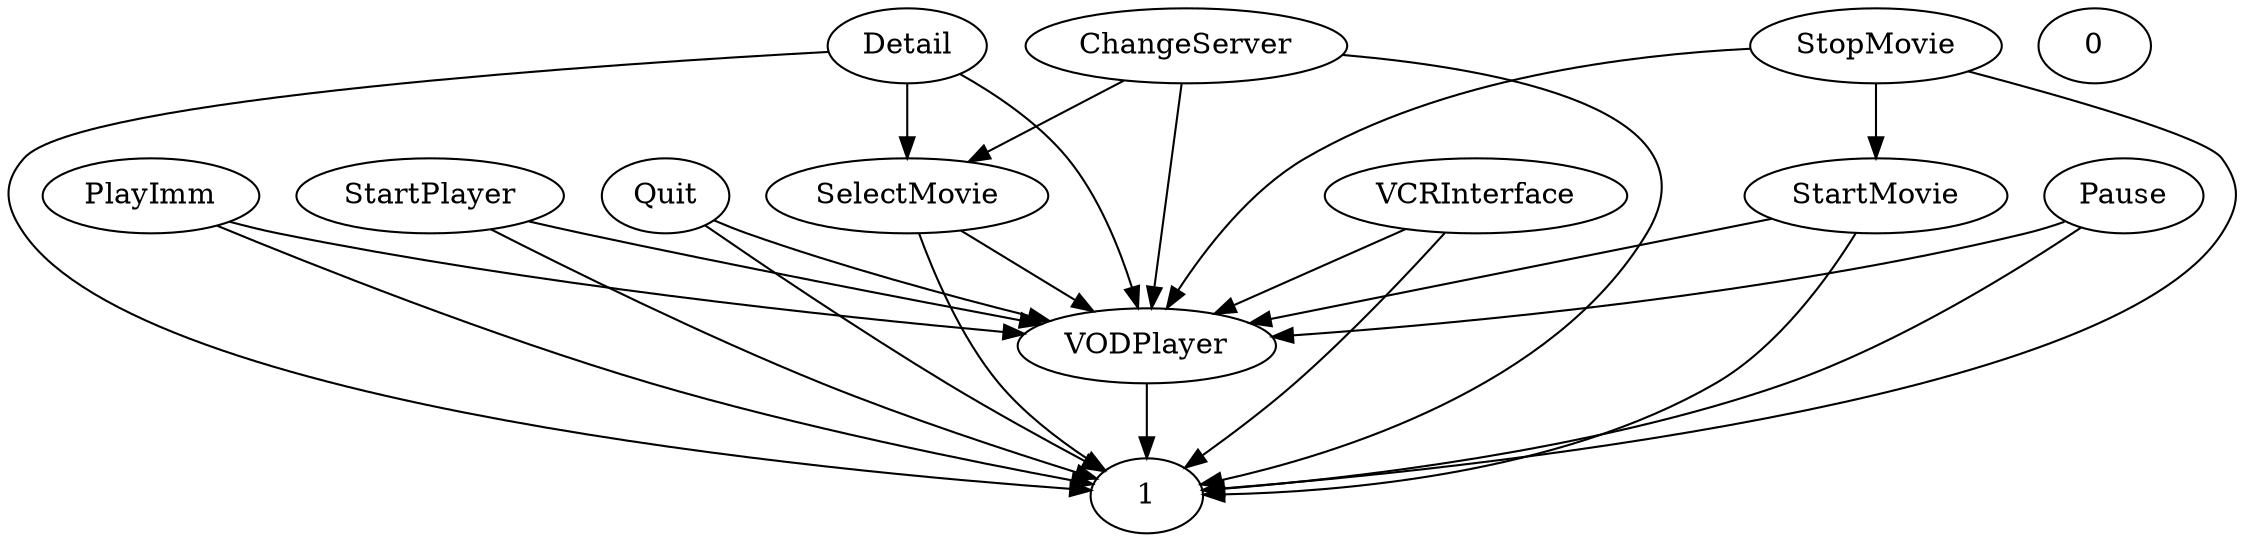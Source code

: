 digraph G {
  Detail;
  ChangeServer;
  SelectMovie;
  PlayImm;
  StartPlayer;
  Quit;
  StartMovie;
  VCRInterface;
  StopMovie;
  0;
  VODPlayer;
  1;
  Pause;
  StartMovie -> VODPlayer;
  StartPlayer -> VODPlayer;
  Detail -> SelectMovie;
  Pause -> VODPlayer;
  StopMovie -> StartMovie;
  VCRInterface -> VODPlayer;
  SelectMovie -> VODPlayer;
  Quit -> VODPlayer;
  PlayImm -> VODPlayer;
  ChangeServer -> SelectMovie;
  VODPlayer -> 1;
  Detail -> VODPlayer;
  ChangeServer -> VODPlayer;
  SelectMovie -> 1;
  PlayImm -> 1;
  StartPlayer -> 1;
  Quit -> 1;
  StartMovie -> 1;
  VCRInterface -> 1;
  StopMovie -> VODPlayer;
  StopMovie -> 1;
  Pause -> 1;
  Detail -> 1;
  ChangeServer -> 1;
}
